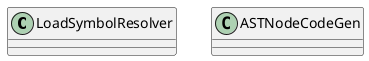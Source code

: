 @startuml





/' Objects '/


class LoadSymbolResolver
class ASTNodeCodeGen


'class ASTNodeCodeGen {}
'
'class ASTNodeCodeGenScalarTicket {
'}
'
'class ASTNodeFactory {
'}
'
'class AssignmentRuleEvaluator {
'}
'
'abstract class CodeGen {
'}
'
'abstract class CodeGenBase <template<typename FunctionPtrType>> {
'}
'
'class EvalConversionFactorCodeGen {
'}
'
'class EvalInitialConditionsCodeGen {
'}
'
'class EvalRateRuleRatesCodeGen {
'}
'
'class EvalReactionRatesCodeGen {
'}
'
'class EvalVolatileStoichCodeGen {
'}
'
'class Event {
'}
'
'class EventAssignCodeGen {
'}
'
'class EventCodeGenBase <template<typename Derived>> {
'}
'
'class EventQueue {
'}
'
'class EventTriggerCodeGen {
'}
'
'class FunctionResolver {
'}
'
'class GetBoundarySpeciesAmountCodeGen {
'}
'
'class GetBoundarySpeciesConcentrationCodeGen {
'}
'
'class GetCompartmentInitVolumeCodeGen {
'}
'
'class GetCompartmentVolumeCodeGen {
'}
'
'class GetEventDelayCodeGen {
'}
'
'class GetEventPriorityCodeGen {
'}
'
'class GetEventTriggerCodeGen {
'}
'
'class GetEventValueCodeGenBase <template<typename Derived, typename FunctionPtrType=GetEventValueCodeGenBase_FunctionPtr>> {
'}
'
'class GetFloatingSpeciesAmountCodeGen {
'}
'
'class GetFloatingSpeciesConcentrationCodeGen {
'}
'
'class GetFloatingSpeciesInitAmountCodeGen {
'}
'
'class GetFloatingSpeciesInitConcentrationCodeGen {
'}
'
'class GetGlobalParameterCodeGen {
'}
'
'class GetGlobalParameterInitValueCodeGen {
'}
'
'class GetInitialValueCodeGenBase <template<typename Derived, bool substanceUnits>> {
'}
'
'class GetValueCodeGenBase <template<typename Derived, bool substanceUnits>> {
'}
'
'class KineticLawParameterResolver {
'}
'
'class LLVMException {
'}
'
'class LLVMModelDataIRBuilderTesting {
'}
'
'class LLVMModelDataSymbols {
'}
'
'class LLVMModelSymbols {
'}
'
'abstract class LoadSymbolResolver {
'}
'
'class LoadSymbolResolverBase {
'}
'
'class ModelDataIRBuilder {
'}
'
'class ModelDataLoadSymbolResolver {
'}
'
'class ModelDataStoreSymbolResolver {
'}
'
'class ModelGeneratorContext {
'}
'
'class ModelInitialValueStoreSymbolResolver {
'}
'
'class ModelInitialValueSymbolResolver {
'}
'
'class ModelResources {
'}
'
'class RR_DECLSPECLLVMCompiler {}
'
'class RR_DECLSPECLLVMExecutableModel {
'}
'
'class RR_DECLSPECLLVMModelGenerator {
'}
'
'class Random {
'}
'
'class SBMLInitialValueSymbolResolver {
'}
'
'class SetBoundarySpeciesAmountCodeGen {
'}
'
'class SetBoundarySpeciesConcentrationCodeGen {
'}
'
'class SetCompartmentInitVolumeCodeGen {
'}
'
'class SetCompartmentVolumeCodeGen {
'}
'
'class SetFloatingSpeciesAmountCodeGen {
'}
'
'class SetFloatingSpeciesConcentrationCodeGen {
'}
'
'class SetFloatingSpeciesInitAmountCodeGen {
'}
'
'class SetFloatingSpeciesInitConcentrationCodeGen {
'}
'
'class SetGlobalParameterCodeGen {
'}
'
'class SetGlobalParameterInitValueCodeGen {
'}
'
'class SetInitialValueCodeGenBase <template<typename Derived, bool substanceUnits>> {
'}
'
'class SetValueCodeGenBase <template<typename Derived, bool substanceUnits>> {
'}
'
'abstract class StoreSymbolResolver {
'}
'
'class SymbolForest {
'}
'
'class SymbolForest::ConstIterator {
'}
'
'enum EventAtributes {
'}
'
'enum LLVMModelDataSymbols::SpeciesReferenceType {
'}
'
'enum LLVMModelDataSymbols::SymbolIndexType {
'}
'
'enum LLVMModelSymbols::SpeciesReferenceType {
'}
'
'enum ModelDataFields {
'}
'
'enum RR_DECLSPECLLVMExecutableModel::empty {
'}
'
'class LLVMModelData {
'}
'
'class LLVMModelDataSymbols::SpeciesReferenceInfo {
'}
'
'class LLVMModelSymbols::ReactionSymbols {
'}
'
'
'
'
'
'
'/' Inheritance relationships '/
'
'rrllvm.CodeGenBase <|-- rrllvm.EvalConversionFactorCodeGen
'
'
'rrllvm.CodeGenBase <|-- rrllvm.EvalInitialConditionsCodeGen
'
'
'rrllvm.CodeGenBase <|-- rrllvm.EvalRateRuleRatesCodeGen
'
'
'rrllvm.CodeGenBase <|-- rrllvm.EvalReactionRatesCodeGen
'
'
'rrllvm.CodeGenBase <|-- rrllvm.EvalVolatileStoichCodeGen
'
'
'rrllvm.CodeGenBase <|-- rrllvm.EventCodeGenBase
'
'
'rrllvm.CodeGenBase <|-- rrllvm.GetEventValueCodeGenBase
'
'
'rrllvm.CodeGenBase <|-- rrllvm.GetInitialValueCodeGenBase
'
'
'rrllvm.CodeGenBase <|-- rrllvm.GetValueCodeGenBase
'
'
'rrllvm.CodeGenBase <|-- rrllvm.SetInitialValueCodeGenBase
'
'
'rrllvm.CodeGenBase <|-- rrllvm.SetValueCodeGenBase
'
'
'rrllvm.EventCodeGenBase <|-- rrllvm.EventAssignCodeGen
'
'
'rrllvm.EventCodeGenBase <|-- rrllvm.EventTriggerCodeGen
'
'
'rrllvm.GetEventValueCodeGenBase <|-- rrllvm.GetEventDelayCodeGen
'
'
'rrllvm.GetEventValueCodeGenBase <|-- rrllvm.GetEventPriorityCodeGen
'
'
'rrllvm.GetEventValueCodeGenBase <|-- rrllvm.GetEventTriggerCodeGen
'
'
'rrllvm.GetInitialValueCodeGenBase <|-- rrllvm.GetCompartmentInitVolumeCodeGen
'
'
'rrllvm.GetInitialValueCodeGenBase <|-- rrllvm.GetFloatingSpeciesInitAmountCodeGen
'
'
'rrllvm.GetInitialValueCodeGenBase <|-- rrllvm.GetFloatingSpeciesInitConcentrationCodeGen
'
'
'rrllvm.GetInitialValueCodeGenBase <|-- rrllvm.GetGlobalParameterInitValueCodeGen
'
'
'rrllvm.GetValueCodeGenBase <|-- rrllvm.GetBoundarySpeciesAmountCodeGen
'
'
'rrllvm.GetValueCodeGenBase <|-- rrllvm.GetBoundarySpeciesConcentrationCodeGen
'
'
'rrllvm.GetValueCodeGenBase <|-- rrllvm.GetCompartmentVolumeCodeGen
'
'
'rrllvm.GetValueCodeGenBase <|-- rrllvm.GetFloatingSpeciesAmountCodeGen
'
'
'rrllvm.GetValueCodeGenBase <|-- rrllvm.GetFloatingSpeciesConcentrationCodeGen
'
'
'rrllvm.GetValueCodeGenBase <|-- rrllvm.GetGlobalParameterCodeGen
'
'
'rrllvm.LoadSymbolResolver <|-- rrllvm.FunctionResolver
'
'
'rrllvm.LoadSymbolResolver <|-- rrllvm.KineticLawParameterResolver
'
'
'rrllvm.LoadSymbolResolver <|-- rrllvm.LoadSymbolResolverBase
'
'
'rrllvm.LoadSymbolResolverBase <|-- rrllvm.ModelDataLoadSymbolResolver
'
'
'rrllvm.LoadSymbolResolverBase <|-- rrllvm.ModelInitialValueSymbolResolver
'
'
'rrllvm.LoadSymbolResolverBase <|-- rrllvm.SBMLInitialValueSymbolResolver
'
'
'rrllvm.SetInitialValueCodeGenBase <|-- rrllvm.SetCompartmentInitVolumeCodeGen
'
'
'rrllvm.SetInitialValueCodeGenBase <|-- rrllvm.SetFloatingSpeciesInitAmountCodeGen
'
'
'rrllvm.SetInitialValueCodeGenBase <|-- rrllvm.SetFloatingSpeciesInitConcentrationCodeGen
'
'
'rrllvm.SetInitialValueCodeGenBase <|-- rrllvm.SetGlobalParameterInitValueCodeGen
'
'
'rrllvm.SetValueCodeGenBase <|-- rrllvm.SetBoundarySpeciesAmountCodeGen
'
'
'rrllvm.SetValueCodeGenBase <|-- rrllvm.SetBoundarySpeciesConcentrationCodeGen
'
'
'rrllvm.SetValueCodeGenBase <|-- rrllvm.SetCompartmentVolumeCodeGen
'
'
'rrllvm.SetValueCodeGenBase <|-- rrllvm.SetFloatingSpeciesAmountCodeGen
'
'
'rrllvm.SetValueCodeGenBase <|-- rrllvm.SetFloatingSpeciesConcentrationCodeGen
'
'
'rrllvm.SetValueCodeGenBase <|-- rrllvm.SetGlobalParameterCodeGen
'
'
'rrllvm.StoreSymbolResolver <|-- rrllvm.ModelDataStoreSymbolResolver
'
'
'rrllvm.StoreSymbolResolver <|-- rrllvm.ModelInitialValueStoreSymbolResolver
'
'
'
'
'
'/' Aggregation relationships '/
'
'rrllvm.ASTNodeCodeGen *-- rrllvm.LoadSymbolResolver
'
'
'rrllvm.ASTNodeCodeGen *-- rrllvm.ModelGeneratorContext
'
'
'rrllvm.ASTNodeCodeGenScalarTicket *-- rrllvm.ASTNodeCodeGen
'
'
'rrllvm.AssignmentRuleEvaluator *-- rrllvm.SymbolForest
'
'
'rrllvm.CodeGenBase *-- rrllvm.LLVMModelDataSymbols
'
'
'rrllvm.CodeGenBase *-- rrllvm.LLVMModelSymbols
'
'
'rrllvm.CodeGenBase *-- rrllvm.ModelGeneratorContext
'
'
'rrllvm.FunctionResolver *-- rrllvm.LoadSymbolResolver
'
'
'rrllvm.FunctionResolver *-- rrllvm.ModelGeneratorContext
'
'
'rrllvm.KineticLawParameterResolver *-- rrllvm.LoadSymbolResolver
'
'
'rrllvm.LLVMModelData o-- rrllvm.Random
'
'
'rrllvm.LLVMModelDataIRBuilderTesting *-- rrllvm.LLVMModelDataSymbols
'
'
'rrllvm.LLVMModelSymbols *-- rrllvm.ASTNodeFactory
'
'
'rrllvm.LLVMModelSymbols *-- rrllvm.LLVMModelDataSymbols
'
'
'rrllvm.LLVMModelSymbols "4" *-- rrllvm.SymbolForest
'
'
'rrllvm.LoadSymbolResolverBase *-- rrllvm.LLVMModelDataSymbols
'
'
'rrllvm.LoadSymbolResolverBase *-- rrllvm.LLVMModelSymbols
'
'
'rrllvm.LoadSymbolResolverBase *-- rrllvm.ModelGeneratorContext
'
'
'rrllvm.ModelDataIRBuilder *-- rrllvm.LLVMModelDataSymbols
'
'
'rrllvm.ModelDataStoreSymbolResolver *-- rrllvm.LLVMModelDataSymbols
'
'
'rrllvm.ModelDataStoreSymbolResolver *-- rrllvm.LLVMModelSymbols
'
'
'rrllvm.ModelDataStoreSymbolResolver *-- rrllvm.LoadSymbolResolver
'
'
'rrllvm.ModelGeneratorContext o-- rrllvm.LLVMModelDataSymbols
'
'
'rrllvm.ModelGeneratorContext o-- rrllvm.LLVMModelSymbols
'
'
'rrllvm.ModelGeneratorContext o-- rrllvm.Random
'
'
'rrllvm.ModelInitialValueStoreSymbolResolver *-- rrllvm.LLVMModelDataSymbols
'
'
'rrllvm.ModelInitialValueStoreSymbolResolver *-- rrllvm.LLVMModelSymbols
'
'
'rrllvm.ModelInitialValueStoreSymbolResolver *-- rrllvm.LoadSymbolResolver
'
'
'rrllvm.ModelResources *-- rrllvm.EvalConversionFactorCodeGen
'
'
'rrllvm.ModelResources *-- rrllvm.EvalInitialConditionsCodeGen
'
'
'rrllvm.ModelResources *-- rrllvm.EvalRateRuleRatesCodeGen
'
'
'rrllvm.ModelResources *-- rrllvm.EvalReactionRatesCodeGen
'
'
'rrllvm.ModelResources *-- rrllvm.EvalVolatileStoichCodeGen
'
'
'rrllvm.ModelResources *-- rrllvm.EventAssignCodeGen
'
'
'rrllvm.ModelResources *-- rrllvm.EventTriggerCodeGen
'
'
'rrllvm.ModelResources *-- rrllvm.GetBoundarySpeciesAmountCodeGen
'
'
'rrllvm.ModelResources *-- rrllvm.GetBoundarySpeciesConcentrationCodeGen
'
'
'rrllvm.ModelResources *-- rrllvm.GetCompartmentInitVolumeCodeGen
'
'
'rrllvm.ModelResources *-- rrllvm.GetCompartmentVolumeCodeGen
'
'
'rrllvm.ModelResources *-- rrllvm.GetEventDelayCodeGen
'
'
'rrllvm.ModelResources *-- rrllvm.GetEventPriorityCodeGen
'
'
'rrllvm.ModelResources *-- rrllvm.GetEventTriggerCodeGen
'
'
'rrllvm.ModelResources *-- rrllvm.GetFloatingSpeciesAmountCodeGen
'
'
'rrllvm.ModelResources *-- rrllvm.GetFloatingSpeciesConcentrationCodeGen
'
'
'rrllvm.ModelResources *-- rrllvm.GetFloatingSpeciesInitAmountCodeGen
'
'
'rrllvm.ModelResources *-- rrllvm.GetFloatingSpeciesInitConcentrationCodeGen
'
'
'rrllvm.ModelResources *-- rrllvm.GetGlobalParameterCodeGen
'
'
'rrllvm.ModelResources *-- rrllvm.GetGlobalParameterInitValueCodeGen
'
'
'rrllvm.ModelResources o-- rrllvm.LLVMModelDataSymbols
'
'
'rrllvm.ModelResources o-- rrllvm.Random
'
'
'rrllvm.ModelResources *-- rrllvm.SetBoundarySpeciesAmountCodeGen
'
'
'rrllvm.ModelResources *-- rrllvm.SetBoundarySpeciesConcentrationCodeGen
'
'
'rrllvm.ModelResources *-- rrllvm.SetCompartmentInitVolumeCodeGen
'
'
'rrllvm.ModelResources *-- rrllvm.SetCompartmentVolumeCodeGen
'
'
'rrllvm.ModelResources *-- rrllvm.SetFloatingSpeciesAmountCodeGen
'
'
'rrllvm.ModelResources *-- rrllvm.SetFloatingSpeciesConcentrationCodeGen
'
'
'rrllvm.ModelResources *-- rrllvm.SetFloatingSpeciesInitAmountCodeGen
'
'
'rrllvm.ModelResources *-- rrllvm.SetFloatingSpeciesInitConcentrationCodeGen
'
'
'rrllvm.ModelResources *-- rrllvm.SetGlobalParameterCodeGen
'
'
'rrllvm.ModelResources *-- rrllvm.SetGlobalParameterInitValueCodeGen
'
'
'rrllvm.RR_DECLSPECLLVMExecutableModel *-- rrllvm.EvalConversionFactorCodeGen
'
'
'rrllvm.RR_DECLSPECLLVMExecutableModel *-- rrllvm.EvalInitialConditionsCodeGen
'
'
'rrllvm.RR_DECLSPECLLVMExecutableModel *-- rrllvm.EvalRateRuleRatesCodeGen
'
'
'rrllvm.RR_DECLSPECLLVMExecutableModel *-- rrllvm.EvalReactionRatesCodeGen
'
'
'rrllvm.RR_DECLSPECLLVMExecutableModel *-- rrllvm.EvalVolatileStoichCodeGen
'
'
'rrllvm.RR_DECLSPECLLVMExecutableModel *-- rrllvm.EventAssignCodeGen
'
'
'rrllvm.RR_DECLSPECLLVMExecutableModel *-- rrllvm.EventQueue
'
'
'rrllvm.RR_DECLSPECLLVMExecutableModel *-- rrllvm.EventTriggerCodeGen
'
'
'rrllvm.RR_DECLSPECLLVMExecutableModel *-- rrllvm.GetBoundarySpeciesAmountCodeGen
'
'
'rrllvm.RR_DECLSPECLLVMExecutableModel *-- rrllvm.GetBoundarySpeciesConcentrationCodeGen
'
'
'rrllvm.RR_DECLSPECLLVMExecutableModel *-- rrllvm.GetCompartmentInitVolumeCodeGen
'
'
'rrllvm.RR_DECLSPECLLVMExecutableModel *-- rrllvm.GetCompartmentVolumeCodeGen
'
'
'rrllvm.RR_DECLSPECLLVMExecutableModel *-- rrllvm.GetEventDelayCodeGen
'
'
'rrllvm.RR_DECLSPECLLVMExecutableModel *-- rrllvm.GetEventPriorityCodeGen
'
'
'rrllvm.RR_DECLSPECLLVMExecutableModel *-- rrllvm.GetEventTriggerCodeGen
'
'
'rrllvm.RR_DECLSPECLLVMExecutableModel *-- rrllvm.GetFloatingSpeciesAmountCodeGen
'
'
'rrllvm.RR_DECLSPECLLVMExecutableModel *-- rrllvm.GetFloatingSpeciesConcentrationCodeGen
'
'
'rrllvm.RR_DECLSPECLLVMExecutableModel *-- rrllvm.GetFloatingSpeciesInitAmountCodeGen
'
'
'rrllvm.RR_DECLSPECLLVMExecutableModel *-- rrllvm.GetFloatingSpeciesInitConcentrationCodeGen
'
'
'rrllvm.RR_DECLSPECLLVMExecutableModel *-- rrllvm.GetGlobalParameterCodeGen
'
'
'rrllvm.RR_DECLSPECLLVMExecutableModel *-- rrllvm.GetGlobalParameterInitValueCodeGen
'
'
'rrllvm.RR_DECLSPECLLVMExecutableModel o-- rrllvm.LLVMModelData
'
'
'rrllvm.RR_DECLSPECLLVMExecutableModel o-- rrllvm.LLVMModelDataSymbols
'
'
'rrllvm.RR_DECLSPECLLVMExecutableModel *-- rrllvm.ModelResources
'
'
'rrllvm.RR_DECLSPECLLVMExecutableModel *-- rrllvm.SetBoundarySpeciesAmountCodeGen
'
'
'rrllvm.RR_DECLSPECLLVMExecutableModel *-- rrllvm.SetBoundarySpeciesConcentrationCodeGen
'
'
'rrllvm.RR_DECLSPECLLVMExecutableModel *-- rrllvm.SetCompartmentInitVolumeCodeGen
'
'
'rrllvm.RR_DECLSPECLLVMExecutableModel *-- rrllvm.SetCompartmentVolumeCodeGen
'
'
'rrllvm.RR_DECLSPECLLVMExecutableModel *-- rrllvm.SetFloatingSpeciesAmountCodeGen
'
'
'rrllvm.RR_DECLSPECLLVMExecutableModel *-- rrllvm.SetFloatingSpeciesConcentrationCodeGen
'
'
'rrllvm.RR_DECLSPECLLVMExecutableModel *-- rrllvm.SetFloatingSpeciesInitAmountCodeGen
'
'
'rrllvm.RR_DECLSPECLLVMExecutableModel *-- rrllvm.SetFloatingSpeciesInitConcentrationCodeGen
'
'
'rrllvm.RR_DECLSPECLLVMExecutableModel *-- rrllvm.SetGlobalParameterCodeGen
'
'
'rrllvm.RR_DECLSPECLLVMExecutableModel *-- rrllvm.SetGlobalParameterInitValueCodeGen
'
'
'
'
'
'
'/' Nested objects '/
'
'rrllvm.LLVMModelDataSymbols +-- rrllvm.LLVMModelDataSymbols::SpeciesReferenceInfo
'
'
'rrllvm.LLVMModelDataSymbols +-- rrllvm.LLVMModelDataSymbols::SpeciesReferenceType
'
'
'rrllvm.LLVMModelDataSymbols +-- rrllvm.LLVMModelDataSymbols::SymbolIndexType
'
'
'rrllvm.LLVMModelSymbols +-- rrllvm.LLVMModelSymbols::ReactionSymbols
'
'
'rrllvm.LLVMModelSymbols +-- rrllvm.LLVMModelSymbols::SpeciesReferenceType
'
'
'rrllvm.RR_DECLSPECLLVMExecutableModel +-- rrllvm.RR_DECLSPECLLVMExecutableModel::empty
'
'
'rrllvm.SymbolForest +-- rrllvm.SymbolForest::ConstIterator




@enduml
